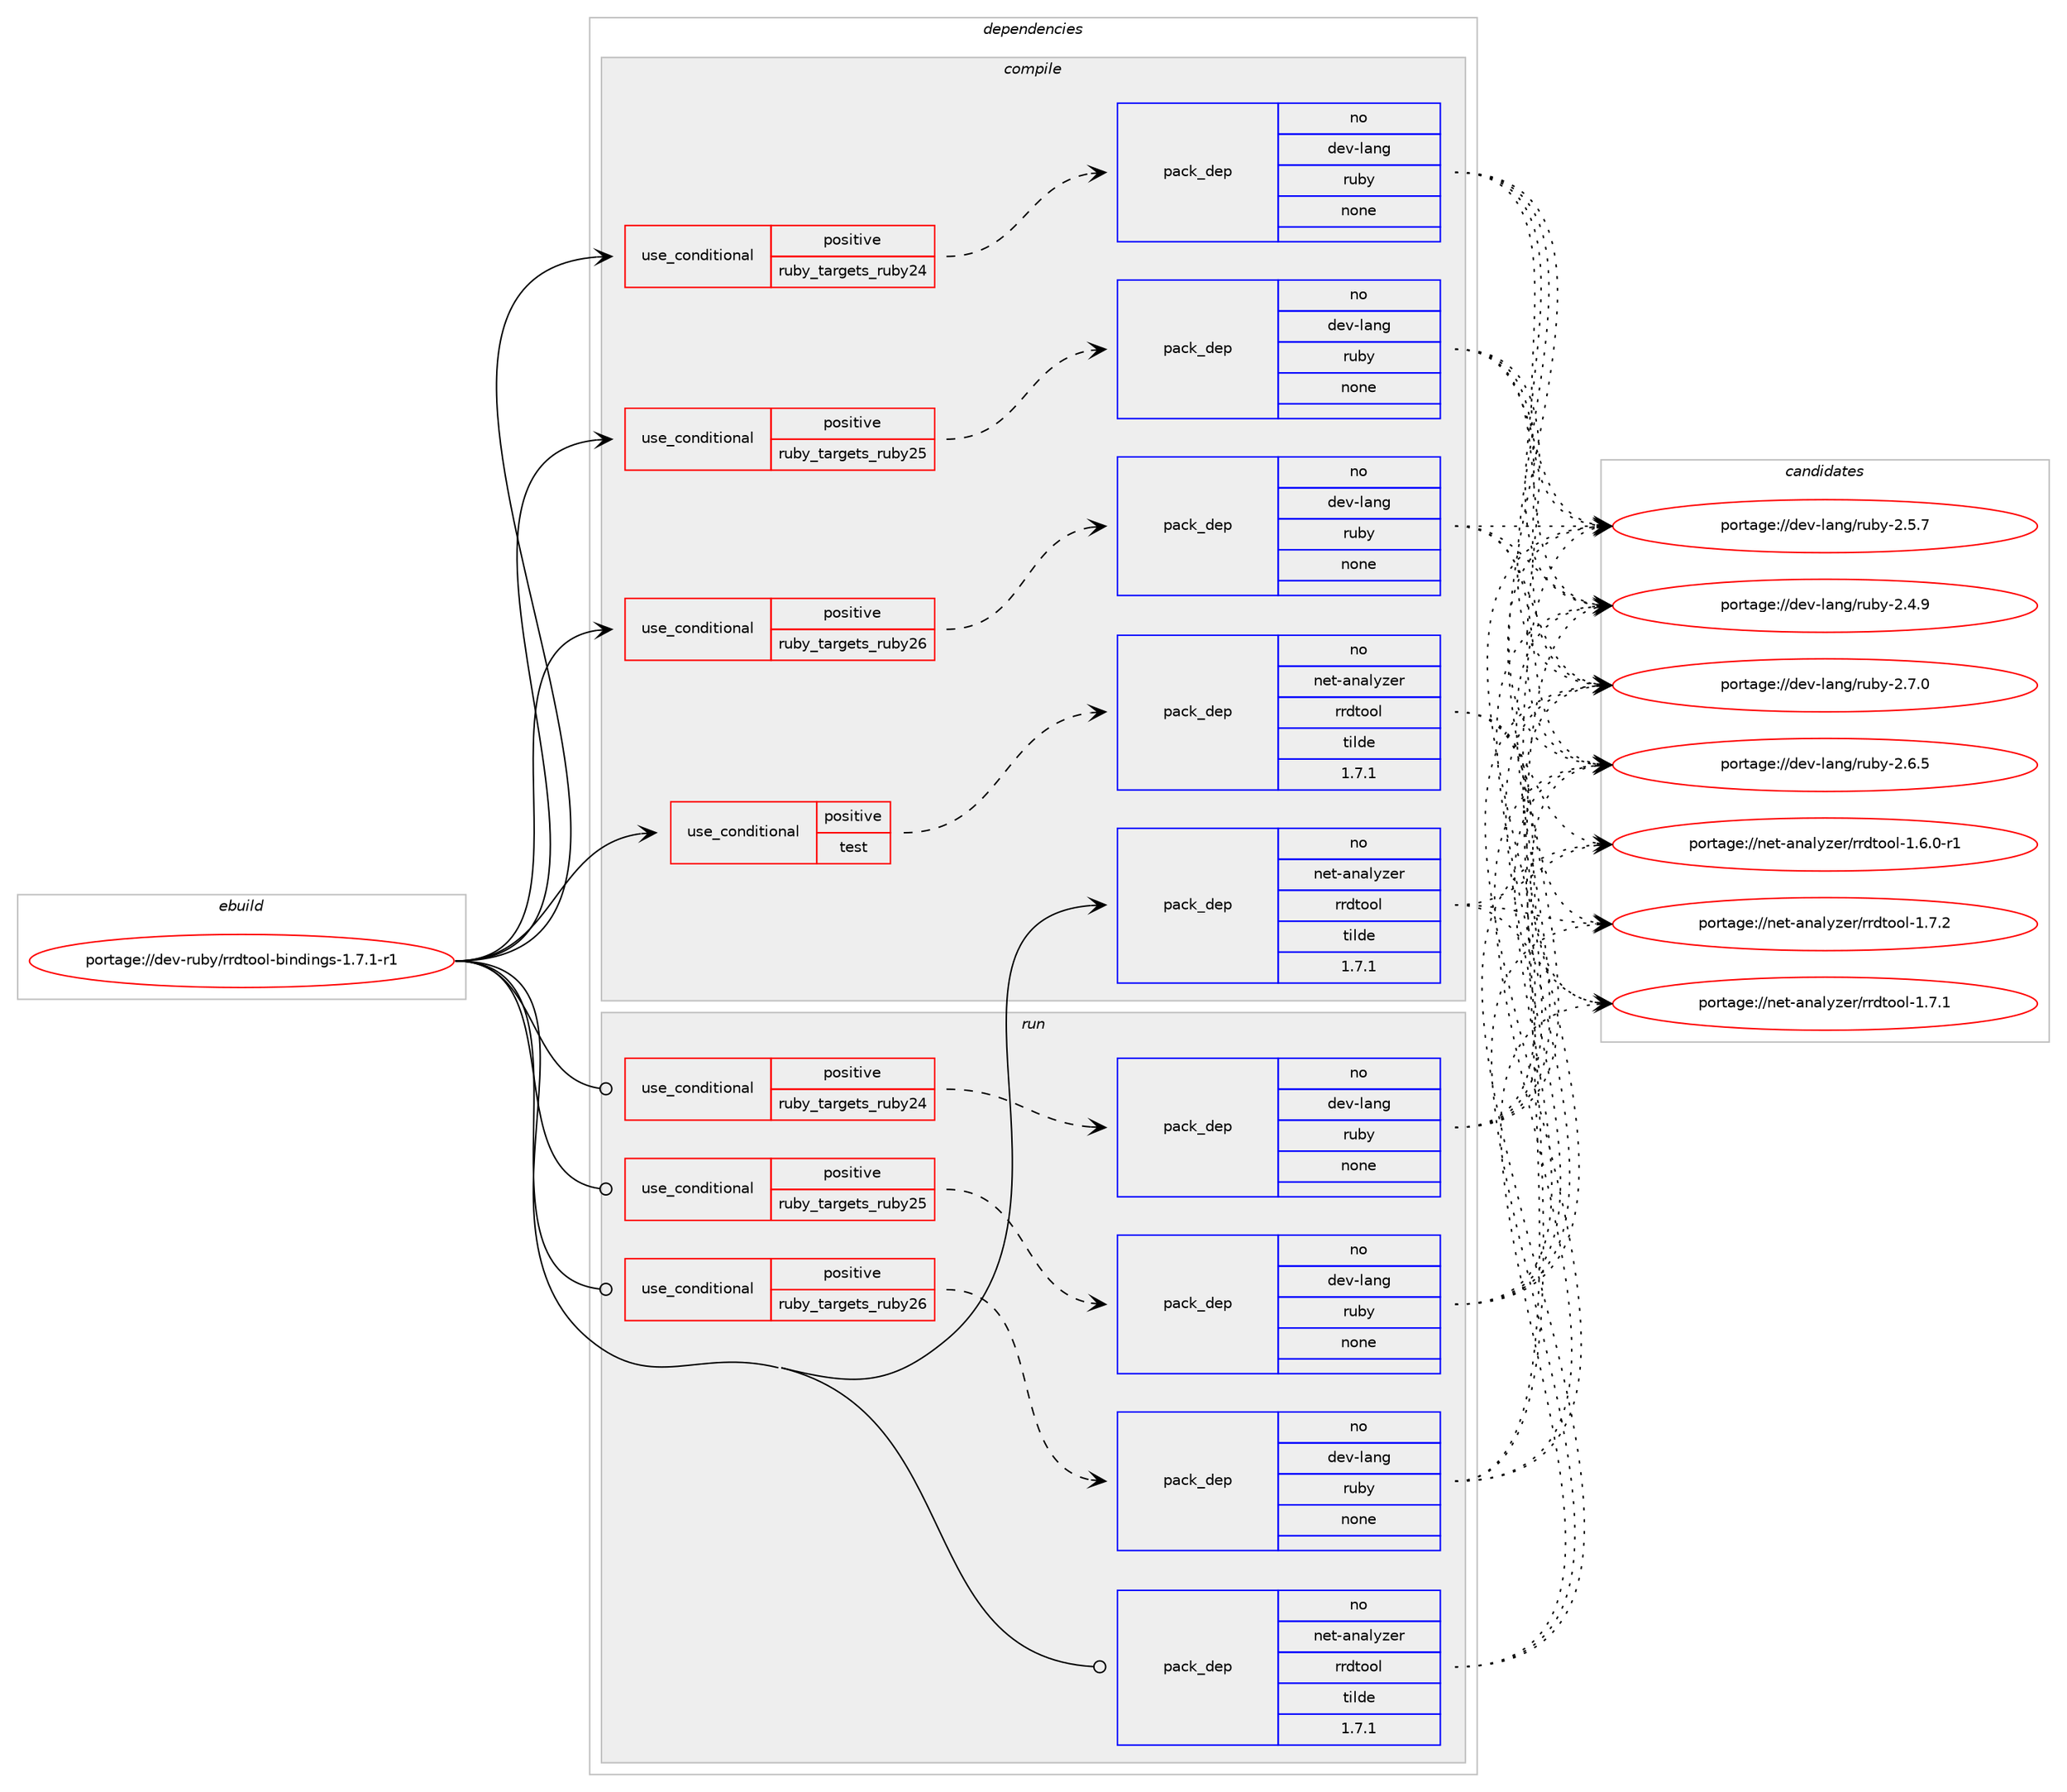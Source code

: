 digraph prolog {

# *************
# Graph options
# *************

newrank=true;
concentrate=true;
compound=true;
graph [rankdir=LR,fontname=Helvetica,fontsize=10,ranksep=1.5];#, ranksep=2.5, nodesep=0.2];
edge  [arrowhead=vee];
node  [fontname=Helvetica,fontsize=10];

# **********
# The ebuild
# **********

subgraph cluster_leftcol {
color=gray;
rank=same;
label=<<i>ebuild</i>>;
id [label="portage://dev-ruby/rrdtool-bindings-1.7.1-r1", color=red, width=4, href="../dev-ruby/rrdtool-bindings-1.7.1-r1.svg"];
}

# ****************
# The dependencies
# ****************

subgraph cluster_midcol {
color=gray;
label=<<i>dependencies</i>>;
subgraph cluster_compile {
fillcolor="#eeeeee";
style=filled;
label=<<i>compile</i>>;
subgraph cond74159 {
dependency330328 [label=<<TABLE BORDER="0" CELLBORDER="1" CELLSPACING="0" CELLPADDING="4"><TR><TD ROWSPAN="3" CELLPADDING="10">use_conditional</TD></TR><TR><TD>positive</TD></TR><TR><TD>ruby_targets_ruby24</TD></TR></TABLE>>, shape=none, color=red];
subgraph pack251422 {
dependency330329 [label=<<TABLE BORDER="0" CELLBORDER="1" CELLSPACING="0" CELLPADDING="4" WIDTH="220"><TR><TD ROWSPAN="6" CELLPADDING="30">pack_dep</TD></TR><TR><TD WIDTH="110">no</TD></TR><TR><TD>dev-lang</TD></TR><TR><TD>ruby</TD></TR><TR><TD>none</TD></TR><TR><TD></TD></TR></TABLE>>, shape=none, color=blue];
}
dependency330328:e -> dependency330329:w [weight=20,style="dashed",arrowhead="vee"];
}
id:e -> dependency330328:w [weight=20,style="solid",arrowhead="vee"];
subgraph cond74160 {
dependency330330 [label=<<TABLE BORDER="0" CELLBORDER="1" CELLSPACING="0" CELLPADDING="4"><TR><TD ROWSPAN="3" CELLPADDING="10">use_conditional</TD></TR><TR><TD>positive</TD></TR><TR><TD>ruby_targets_ruby25</TD></TR></TABLE>>, shape=none, color=red];
subgraph pack251423 {
dependency330331 [label=<<TABLE BORDER="0" CELLBORDER="1" CELLSPACING="0" CELLPADDING="4" WIDTH="220"><TR><TD ROWSPAN="6" CELLPADDING="30">pack_dep</TD></TR><TR><TD WIDTH="110">no</TD></TR><TR><TD>dev-lang</TD></TR><TR><TD>ruby</TD></TR><TR><TD>none</TD></TR><TR><TD></TD></TR></TABLE>>, shape=none, color=blue];
}
dependency330330:e -> dependency330331:w [weight=20,style="dashed",arrowhead="vee"];
}
id:e -> dependency330330:w [weight=20,style="solid",arrowhead="vee"];
subgraph cond74161 {
dependency330332 [label=<<TABLE BORDER="0" CELLBORDER="1" CELLSPACING="0" CELLPADDING="4"><TR><TD ROWSPAN="3" CELLPADDING="10">use_conditional</TD></TR><TR><TD>positive</TD></TR><TR><TD>ruby_targets_ruby26</TD></TR></TABLE>>, shape=none, color=red];
subgraph pack251424 {
dependency330333 [label=<<TABLE BORDER="0" CELLBORDER="1" CELLSPACING="0" CELLPADDING="4" WIDTH="220"><TR><TD ROWSPAN="6" CELLPADDING="30">pack_dep</TD></TR><TR><TD WIDTH="110">no</TD></TR><TR><TD>dev-lang</TD></TR><TR><TD>ruby</TD></TR><TR><TD>none</TD></TR><TR><TD></TD></TR></TABLE>>, shape=none, color=blue];
}
dependency330332:e -> dependency330333:w [weight=20,style="dashed",arrowhead="vee"];
}
id:e -> dependency330332:w [weight=20,style="solid",arrowhead="vee"];
subgraph cond74162 {
dependency330334 [label=<<TABLE BORDER="0" CELLBORDER="1" CELLSPACING="0" CELLPADDING="4"><TR><TD ROWSPAN="3" CELLPADDING="10">use_conditional</TD></TR><TR><TD>positive</TD></TR><TR><TD>test</TD></TR></TABLE>>, shape=none, color=red];
subgraph pack251425 {
dependency330335 [label=<<TABLE BORDER="0" CELLBORDER="1" CELLSPACING="0" CELLPADDING="4" WIDTH="220"><TR><TD ROWSPAN="6" CELLPADDING="30">pack_dep</TD></TR><TR><TD WIDTH="110">no</TD></TR><TR><TD>net-analyzer</TD></TR><TR><TD>rrdtool</TD></TR><TR><TD>tilde</TD></TR><TR><TD>1.7.1</TD></TR></TABLE>>, shape=none, color=blue];
}
dependency330334:e -> dependency330335:w [weight=20,style="dashed",arrowhead="vee"];
}
id:e -> dependency330334:w [weight=20,style="solid",arrowhead="vee"];
subgraph pack251426 {
dependency330336 [label=<<TABLE BORDER="0" CELLBORDER="1" CELLSPACING="0" CELLPADDING="4" WIDTH="220"><TR><TD ROWSPAN="6" CELLPADDING="30">pack_dep</TD></TR><TR><TD WIDTH="110">no</TD></TR><TR><TD>net-analyzer</TD></TR><TR><TD>rrdtool</TD></TR><TR><TD>tilde</TD></TR><TR><TD>1.7.1</TD></TR></TABLE>>, shape=none, color=blue];
}
id:e -> dependency330336:w [weight=20,style="solid",arrowhead="vee"];
}
subgraph cluster_compileandrun {
fillcolor="#eeeeee";
style=filled;
label=<<i>compile and run</i>>;
}
subgraph cluster_run {
fillcolor="#eeeeee";
style=filled;
label=<<i>run</i>>;
subgraph cond74163 {
dependency330337 [label=<<TABLE BORDER="0" CELLBORDER="1" CELLSPACING="0" CELLPADDING="4"><TR><TD ROWSPAN="3" CELLPADDING="10">use_conditional</TD></TR><TR><TD>positive</TD></TR><TR><TD>ruby_targets_ruby24</TD></TR></TABLE>>, shape=none, color=red];
subgraph pack251427 {
dependency330338 [label=<<TABLE BORDER="0" CELLBORDER="1" CELLSPACING="0" CELLPADDING="4" WIDTH="220"><TR><TD ROWSPAN="6" CELLPADDING="30">pack_dep</TD></TR><TR><TD WIDTH="110">no</TD></TR><TR><TD>dev-lang</TD></TR><TR><TD>ruby</TD></TR><TR><TD>none</TD></TR><TR><TD></TD></TR></TABLE>>, shape=none, color=blue];
}
dependency330337:e -> dependency330338:w [weight=20,style="dashed",arrowhead="vee"];
}
id:e -> dependency330337:w [weight=20,style="solid",arrowhead="odot"];
subgraph cond74164 {
dependency330339 [label=<<TABLE BORDER="0" CELLBORDER="1" CELLSPACING="0" CELLPADDING="4"><TR><TD ROWSPAN="3" CELLPADDING="10">use_conditional</TD></TR><TR><TD>positive</TD></TR><TR><TD>ruby_targets_ruby25</TD></TR></TABLE>>, shape=none, color=red];
subgraph pack251428 {
dependency330340 [label=<<TABLE BORDER="0" CELLBORDER="1" CELLSPACING="0" CELLPADDING="4" WIDTH="220"><TR><TD ROWSPAN="6" CELLPADDING="30">pack_dep</TD></TR><TR><TD WIDTH="110">no</TD></TR><TR><TD>dev-lang</TD></TR><TR><TD>ruby</TD></TR><TR><TD>none</TD></TR><TR><TD></TD></TR></TABLE>>, shape=none, color=blue];
}
dependency330339:e -> dependency330340:w [weight=20,style="dashed",arrowhead="vee"];
}
id:e -> dependency330339:w [weight=20,style="solid",arrowhead="odot"];
subgraph cond74165 {
dependency330341 [label=<<TABLE BORDER="0" CELLBORDER="1" CELLSPACING="0" CELLPADDING="4"><TR><TD ROWSPAN="3" CELLPADDING="10">use_conditional</TD></TR><TR><TD>positive</TD></TR><TR><TD>ruby_targets_ruby26</TD></TR></TABLE>>, shape=none, color=red];
subgraph pack251429 {
dependency330342 [label=<<TABLE BORDER="0" CELLBORDER="1" CELLSPACING="0" CELLPADDING="4" WIDTH="220"><TR><TD ROWSPAN="6" CELLPADDING="30">pack_dep</TD></TR><TR><TD WIDTH="110">no</TD></TR><TR><TD>dev-lang</TD></TR><TR><TD>ruby</TD></TR><TR><TD>none</TD></TR><TR><TD></TD></TR></TABLE>>, shape=none, color=blue];
}
dependency330341:e -> dependency330342:w [weight=20,style="dashed",arrowhead="vee"];
}
id:e -> dependency330341:w [weight=20,style="solid",arrowhead="odot"];
subgraph pack251430 {
dependency330343 [label=<<TABLE BORDER="0" CELLBORDER="1" CELLSPACING="0" CELLPADDING="4" WIDTH="220"><TR><TD ROWSPAN="6" CELLPADDING="30">pack_dep</TD></TR><TR><TD WIDTH="110">no</TD></TR><TR><TD>net-analyzer</TD></TR><TR><TD>rrdtool</TD></TR><TR><TD>tilde</TD></TR><TR><TD>1.7.1</TD></TR></TABLE>>, shape=none, color=blue];
}
id:e -> dependency330343:w [weight=20,style="solid",arrowhead="odot"];
}
}

# **************
# The candidates
# **************

subgraph cluster_choices {
rank=same;
color=gray;
label=<<i>candidates</i>>;

subgraph choice251422 {
color=black;
nodesep=1;
choice10010111845108971101034711411798121455046554648 [label="portage://dev-lang/ruby-2.7.0", color=red, width=4,href="../dev-lang/ruby-2.7.0.svg"];
choice10010111845108971101034711411798121455046544653 [label="portage://dev-lang/ruby-2.6.5", color=red, width=4,href="../dev-lang/ruby-2.6.5.svg"];
choice10010111845108971101034711411798121455046534655 [label="portage://dev-lang/ruby-2.5.7", color=red, width=4,href="../dev-lang/ruby-2.5.7.svg"];
choice10010111845108971101034711411798121455046524657 [label="portage://dev-lang/ruby-2.4.9", color=red, width=4,href="../dev-lang/ruby-2.4.9.svg"];
dependency330329:e -> choice10010111845108971101034711411798121455046554648:w [style=dotted,weight="100"];
dependency330329:e -> choice10010111845108971101034711411798121455046544653:w [style=dotted,weight="100"];
dependency330329:e -> choice10010111845108971101034711411798121455046534655:w [style=dotted,weight="100"];
dependency330329:e -> choice10010111845108971101034711411798121455046524657:w [style=dotted,weight="100"];
}
subgraph choice251423 {
color=black;
nodesep=1;
choice10010111845108971101034711411798121455046554648 [label="portage://dev-lang/ruby-2.7.0", color=red, width=4,href="../dev-lang/ruby-2.7.0.svg"];
choice10010111845108971101034711411798121455046544653 [label="portage://dev-lang/ruby-2.6.5", color=red, width=4,href="../dev-lang/ruby-2.6.5.svg"];
choice10010111845108971101034711411798121455046534655 [label="portage://dev-lang/ruby-2.5.7", color=red, width=4,href="../dev-lang/ruby-2.5.7.svg"];
choice10010111845108971101034711411798121455046524657 [label="portage://dev-lang/ruby-2.4.9", color=red, width=4,href="../dev-lang/ruby-2.4.9.svg"];
dependency330331:e -> choice10010111845108971101034711411798121455046554648:w [style=dotted,weight="100"];
dependency330331:e -> choice10010111845108971101034711411798121455046544653:w [style=dotted,weight="100"];
dependency330331:e -> choice10010111845108971101034711411798121455046534655:w [style=dotted,weight="100"];
dependency330331:e -> choice10010111845108971101034711411798121455046524657:w [style=dotted,weight="100"];
}
subgraph choice251424 {
color=black;
nodesep=1;
choice10010111845108971101034711411798121455046554648 [label="portage://dev-lang/ruby-2.7.0", color=red, width=4,href="../dev-lang/ruby-2.7.0.svg"];
choice10010111845108971101034711411798121455046544653 [label="portage://dev-lang/ruby-2.6.5", color=red, width=4,href="../dev-lang/ruby-2.6.5.svg"];
choice10010111845108971101034711411798121455046534655 [label="portage://dev-lang/ruby-2.5.7", color=red, width=4,href="../dev-lang/ruby-2.5.7.svg"];
choice10010111845108971101034711411798121455046524657 [label="portage://dev-lang/ruby-2.4.9", color=red, width=4,href="../dev-lang/ruby-2.4.9.svg"];
dependency330333:e -> choice10010111845108971101034711411798121455046554648:w [style=dotted,weight="100"];
dependency330333:e -> choice10010111845108971101034711411798121455046544653:w [style=dotted,weight="100"];
dependency330333:e -> choice10010111845108971101034711411798121455046534655:w [style=dotted,weight="100"];
dependency330333:e -> choice10010111845108971101034711411798121455046524657:w [style=dotted,weight="100"];
}
subgraph choice251425 {
color=black;
nodesep=1;
choice11010111645971109710812112210111447114114100116111111108454946554650 [label="portage://net-analyzer/rrdtool-1.7.2", color=red, width=4,href="../net-analyzer/rrdtool-1.7.2.svg"];
choice11010111645971109710812112210111447114114100116111111108454946554649 [label="portage://net-analyzer/rrdtool-1.7.1", color=red, width=4,href="../net-analyzer/rrdtool-1.7.1.svg"];
choice110101116459711097108121122101114471141141001161111111084549465446484511449 [label="portage://net-analyzer/rrdtool-1.6.0-r1", color=red, width=4,href="../net-analyzer/rrdtool-1.6.0-r1.svg"];
dependency330335:e -> choice11010111645971109710812112210111447114114100116111111108454946554650:w [style=dotted,weight="100"];
dependency330335:e -> choice11010111645971109710812112210111447114114100116111111108454946554649:w [style=dotted,weight="100"];
dependency330335:e -> choice110101116459711097108121122101114471141141001161111111084549465446484511449:w [style=dotted,weight="100"];
}
subgraph choice251426 {
color=black;
nodesep=1;
choice11010111645971109710812112210111447114114100116111111108454946554650 [label="portage://net-analyzer/rrdtool-1.7.2", color=red, width=4,href="../net-analyzer/rrdtool-1.7.2.svg"];
choice11010111645971109710812112210111447114114100116111111108454946554649 [label="portage://net-analyzer/rrdtool-1.7.1", color=red, width=4,href="../net-analyzer/rrdtool-1.7.1.svg"];
choice110101116459711097108121122101114471141141001161111111084549465446484511449 [label="portage://net-analyzer/rrdtool-1.6.0-r1", color=red, width=4,href="../net-analyzer/rrdtool-1.6.0-r1.svg"];
dependency330336:e -> choice11010111645971109710812112210111447114114100116111111108454946554650:w [style=dotted,weight="100"];
dependency330336:e -> choice11010111645971109710812112210111447114114100116111111108454946554649:w [style=dotted,weight="100"];
dependency330336:e -> choice110101116459711097108121122101114471141141001161111111084549465446484511449:w [style=dotted,weight="100"];
}
subgraph choice251427 {
color=black;
nodesep=1;
choice10010111845108971101034711411798121455046554648 [label="portage://dev-lang/ruby-2.7.0", color=red, width=4,href="../dev-lang/ruby-2.7.0.svg"];
choice10010111845108971101034711411798121455046544653 [label="portage://dev-lang/ruby-2.6.5", color=red, width=4,href="../dev-lang/ruby-2.6.5.svg"];
choice10010111845108971101034711411798121455046534655 [label="portage://dev-lang/ruby-2.5.7", color=red, width=4,href="../dev-lang/ruby-2.5.7.svg"];
choice10010111845108971101034711411798121455046524657 [label="portage://dev-lang/ruby-2.4.9", color=red, width=4,href="../dev-lang/ruby-2.4.9.svg"];
dependency330338:e -> choice10010111845108971101034711411798121455046554648:w [style=dotted,weight="100"];
dependency330338:e -> choice10010111845108971101034711411798121455046544653:w [style=dotted,weight="100"];
dependency330338:e -> choice10010111845108971101034711411798121455046534655:w [style=dotted,weight="100"];
dependency330338:e -> choice10010111845108971101034711411798121455046524657:w [style=dotted,weight="100"];
}
subgraph choice251428 {
color=black;
nodesep=1;
choice10010111845108971101034711411798121455046554648 [label="portage://dev-lang/ruby-2.7.0", color=red, width=4,href="../dev-lang/ruby-2.7.0.svg"];
choice10010111845108971101034711411798121455046544653 [label="portage://dev-lang/ruby-2.6.5", color=red, width=4,href="../dev-lang/ruby-2.6.5.svg"];
choice10010111845108971101034711411798121455046534655 [label="portage://dev-lang/ruby-2.5.7", color=red, width=4,href="../dev-lang/ruby-2.5.7.svg"];
choice10010111845108971101034711411798121455046524657 [label="portage://dev-lang/ruby-2.4.9", color=red, width=4,href="../dev-lang/ruby-2.4.9.svg"];
dependency330340:e -> choice10010111845108971101034711411798121455046554648:w [style=dotted,weight="100"];
dependency330340:e -> choice10010111845108971101034711411798121455046544653:w [style=dotted,weight="100"];
dependency330340:e -> choice10010111845108971101034711411798121455046534655:w [style=dotted,weight="100"];
dependency330340:e -> choice10010111845108971101034711411798121455046524657:w [style=dotted,weight="100"];
}
subgraph choice251429 {
color=black;
nodesep=1;
choice10010111845108971101034711411798121455046554648 [label="portage://dev-lang/ruby-2.7.0", color=red, width=4,href="../dev-lang/ruby-2.7.0.svg"];
choice10010111845108971101034711411798121455046544653 [label="portage://dev-lang/ruby-2.6.5", color=red, width=4,href="../dev-lang/ruby-2.6.5.svg"];
choice10010111845108971101034711411798121455046534655 [label="portage://dev-lang/ruby-2.5.7", color=red, width=4,href="../dev-lang/ruby-2.5.7.svg"];
choice10010111845108971101034711411798121455046524657 [label="portage://dev-lang/ruby-2.4.9", color=red, width=4,href="../dev-lang/ruby-2.4.9.svg"];
dependency330342:e -> choice10010111845108971101034711411798121455046554648:w [style=dotted,weight="100"];
dependency330342:e -> choice10010111845108971101034711411798121455046544653:w [style=dotted,weight="100"];
dependency330342:e -> choice10010111845108971101034711411798121455046534655:w [style=dotted,weight="100"];
dependency330342:e -> choice10010111845108971101034711411798121455046524657:w [style=dotted,weight="100"];
}
subgraph choice251430 {
color=black;
nodesep=1;
choice11010111645971109710812112210111447114114100116111111108454946554650 [label="portage://net-analyzer/rrdtool-1.7.2", color=red, width=4,href="../net-analyzer/rrdtool-1.7.2.svg"];
choice11010111645971109710812112210111447114114100116111111108454946554649 [label="portage://net-analyzer/rrdtool-1.7.1", color=red, width=4,href="../net-analyzer/rrdtool-1.7.1.svg"];
choice110101116459711097108121122101114471141141001161111111084549465446484511449 [label="portage://net-analyzer/rrdtool-1.6.0-r1", color=red, width=4,href="../net-analyzer/rrdtool-1.6.0-r1.svg"];
dependency330343:e -> choice11010111645971109710812112210111447114114100116111111108454946554650:w [style=dotted,weight="100"];
dependency330343:e -> choice11010111645971109710812112210111447114114100116111111108454946554649:w [style=dotted,weight="100"];
dependency330343:e -> choice110101116459711097108121122101114471141141001161111111084549465446484511449:w [style=dotted,weight="100"];
}
}

}

